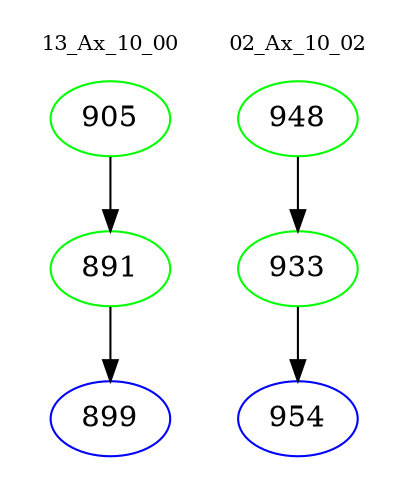 digraph{
subgraph cluster_0 {
color = white
label = "13_Ax_10_00";
fontsize=10;
T0_905 [label="905", color="green"]
T0_905 -> T0_891 [color="black"]
T0_891 [label="891", color="green"]
T0_891 -> T0_899 [color="black"]
T0_899 [label="899", color="blue"]
}
subgraph cluster_1 {
color = white
label = "02_Ax_10_02";
fontsize=10;
T1_948 [label="948", color="green"]
T1_948 -> T1_933 [color="black"]
T1_933 [label="933", color="green"]
T1_933 -> T1_954 [color="black"]
T1_954 [label="954", color="blue"]
}
}
